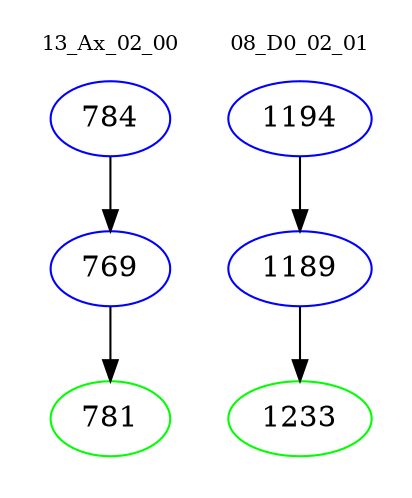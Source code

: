 digraph{
subgraph cluster_0 {
color = white
label = "13_Ax_02_00";
fontsize=10;
T0_784 [label="784", color="blue"]
T0_784 -> T0_769 [color="black"]
T0_769 [label="769", color="blue"]
T0_769 -> T0_781 [color="black"]
T0_781 [label="781", color="green"]
}
subgraph cluster_1 {
color = white
label = "08_D0_02_01";
fontsize=10;
T1_1194 [label="1194", color="blue"]
T1_1194 -> T1_1189 [color="black"]
T1_1189 [label="1189", color="blue"]
T1_1189 -> T1_1233 [color="black"]
T1_1233 [label="1233", color="green"]
}
}
